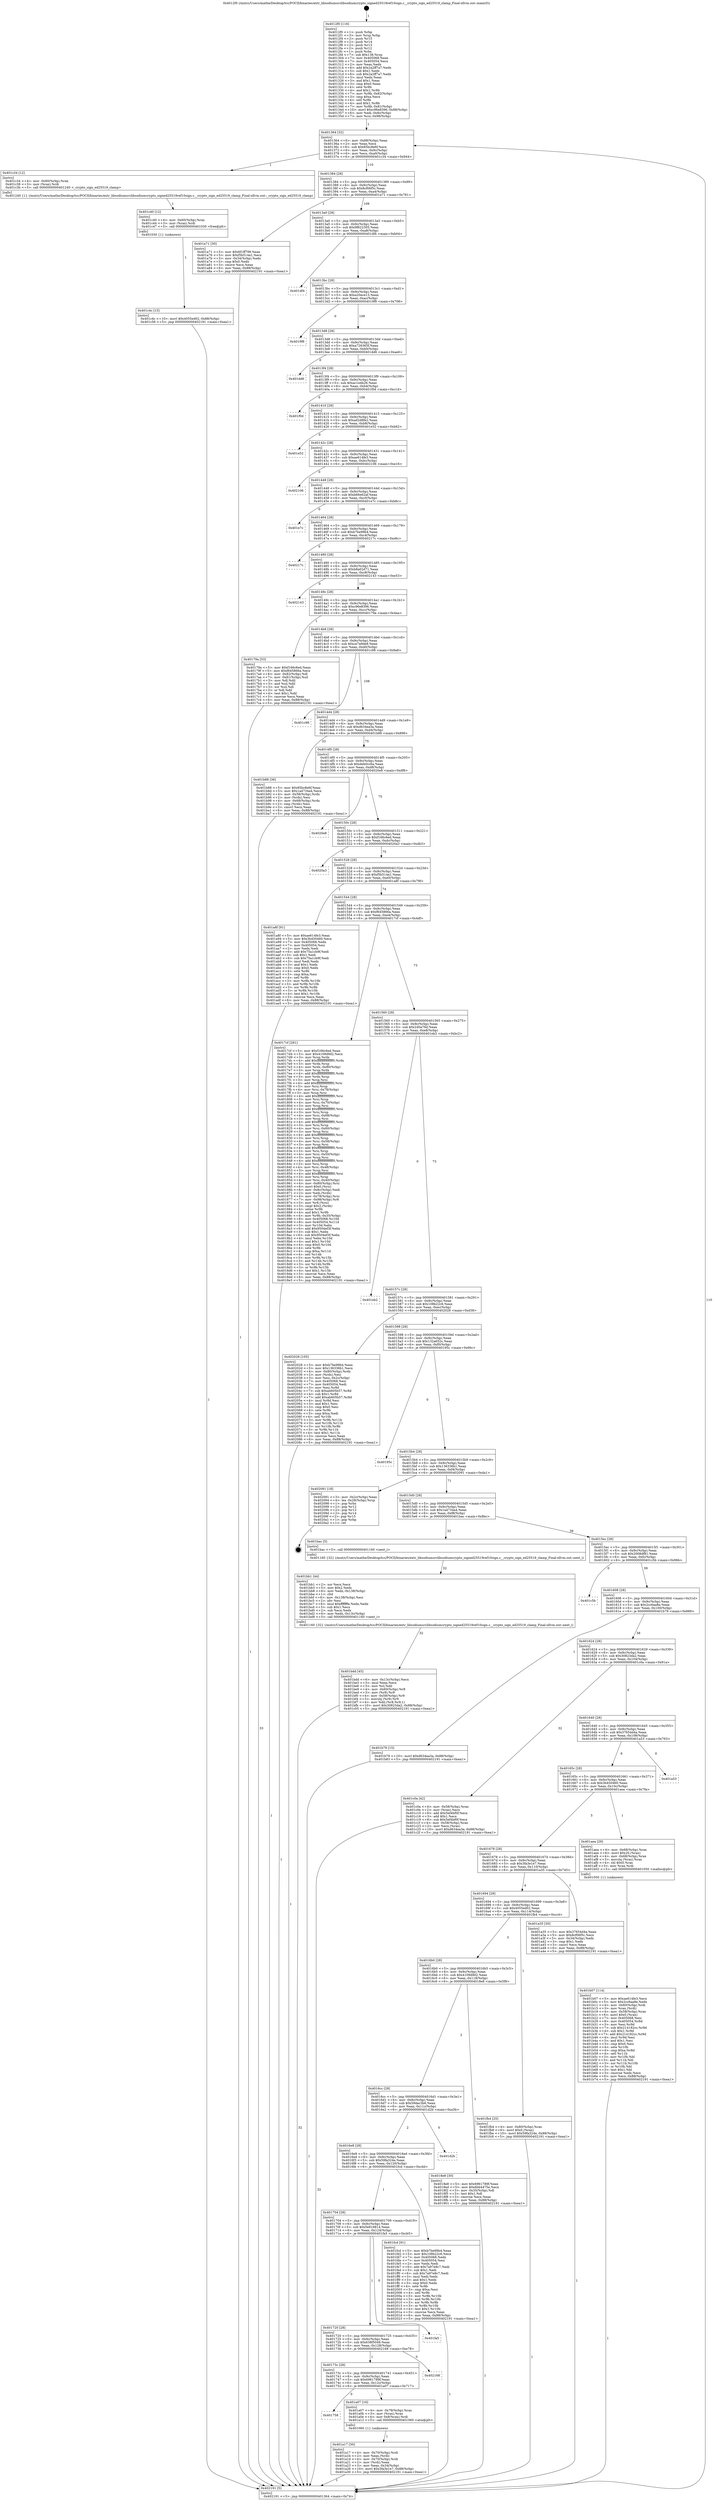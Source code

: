 digraph "0x4012f0" {
  label = "0x4012f0 (/mnt/c/Users/mathe/Desktop/tcc/POCII/binaries/extr_libsodiumsrclibsodiumcrypto_signed25519ref10sign.c__crypto_sign_ed25519_clamp_Final-ollvm.out::main(0))"
  labelloc = "t"
  node[shape=record]

  Entry [label="",width=0.3,height=0.3,shape=circle,fillcolor=black,style=filled]
  "0x401364" [label="{
     0x401364 [32]\l
     | [instrs]\l
     &nbsp;&nbsp;0x401364 \<+6\>: mov -0x88(%rbp),%eax\l
     &nbsp;&nbsp;0x40136a \<+2\>: mov %eax,%ecx\l
     &nbsp;&nbsp;0x40136c \<+6\>: sub $0x85bc8e6f,%ecx\l
     &nbsp;&nbsp;0x401372 \<+6\>: mov %eax,-0x9c(%rbp)\l
     &nbsp;&nbsp;0x401378 \<+6\>: mov %ecx,-0xa0(%rbp)\l
     &nbsp;&nbsp;0x40137e \<+6\>: je 0000000000401c34 \<main+0x944\>\l
  }"]
  "0x401c34" [label="{
     0x401c34 [12]\l
     | [instrs]\l
     &nbsp;&nbsp;0x401c34 \<+4\>: mov -0x60(%rbp),%rax\l
     &nbsp;&nbsp;0x401c38 \<+3\>: mov (%rax),%rdi\l
     &nbsp;&nbsp;0x401c3b \<+5\>: call 0000000000401240 \<_crypto_sign_ed25519_clamp\>\l
     | [calls]\l
     &nbsp;&nbsp;0x401240 \{1\} (/mnt/c/Users/mathe/Desktop/tcc/POCII/binaries/extr_libsodiumsrclibsodiumcrypto_signed25519ref10sign.c__crypto_sign_ed25519_clamp_Final-ollvm.out::_crypto_sign_ed25519_clamp)\l
  }"]
  "0x401384" [label="{
     0x401384 [28]\l
     | [instrs]\l
     &nbsp;&nbsp;0x401384 \<+5\>: jmp 0000000000401389 \<main+0x99\>\l
     &nbsp;&nbsp;0x401389 \<+6\>: mov -0x9c(%rbp),%eax\l
     &nbsp;&nbsp;0x40138f \<+5\>: sub $0x8cf06f5c,%eax\l
     &nbsp;&nbsp;0x401394 \<+6\>: mov %eax,-0xa4(%rbp)\l
     &nbsp;&nbsp;0x40139a \<+6\>: je 0000000000401a71 \<main+0x781\>\l
  }"]
  Exit [label="",width=0.3,height=0.3,shape=circle,fillcolor=black,style=filled,peripheries=2]
  "0x401a71" [label="{
     0x401a71 [30]\l
     | [instrs]\l
     &nbsp;&nbsp;0x401a71 \<+5\>: mov $0x6f1ff799,%eax\l
     &nbsp;&nbsp;0x401a76 \<+5\>: mov $0xf5b514a1,%ecx\l
     &nbsp;&nbsp;0x401a7b \<+3\>: mov -0x34(%rbp),%edx\l
     &nbsp;&nbsp;0x401a7e \<+3\>: cmp $0x0,%edx\l
     &nbsp;&nbsp;0x401a81 \<+3\>: cmove %ecx,%eax\l
     &nbsp;&nbsp;0x401a84 \<+6\>: mov %eax,-0x88(%rbp)\l
     &nbsp;&nbsp;0x401a8a \<+5\>: jmp 0000000000402191 \<main+0xea1\>\l
  }"]
  "0x4013a0" [label="{
     0x4013a0 [28]\l
     | [instrs]\l
     &nbsp;&nbsp;0x4013a0 \<+5\>: jmp 00000000004013a5 \<main+0xb5\>\l
     &nbsp;&nbsp;0x4013a5 \<+6\>: mov -0x9c(%rbp),%eax\l
     &nbsp;&nbsp;0x4013ab \<+5\>: sub $0x9f622305,%eax\l
     &nbsp;&nbsp;0x4013b0 \<+6\>: mov %eax,-0xa8(%rbp)\l
     &nbsp;&nbsp;0x4013b6 \<+6\>: je 0000000000401df4 \<main+0xb04\>\l
  }"]
  "0x401c4c" [label="{
     0x401c4c [15]\l
     | [instrs]\l
     &nbsp;&nbsp;0x401c4c \<+10\>: movl $0x4055ed02,-0x88(%rbp)\l
     &nbsp;&nbsp;0x401c56 \<+5\>: jmp 0000000000402191 \<main+0xea1\>\l
  }"]
  "0x401df4" [label="{
     0x401df4\l
  }", style=dashed]
  "0x4013bc" [label="{
     0x4013bc [28]\l
     | [instrs]\l
     &nbsp;&nbsp;0x4013bc \<+5\>: jmp 00000000004013c1 \<main+0xd1\>\l
     &nbsp;&nbsp;0x4013c1 \<+6\>: mov -0x9c(%rbp),%eax\l
     &nbsp;&nbsp;0x4013c7 \<+5\>: sub $0xa20ece13,%eax\l
     &nbsp;&nbsp;0x4013cc \<+6\>: mov %eax,-0xac(%rbp)\l
     &nbsp;&nbsp;0x4013d2 \<+6\>: je 00000000004019f8 \<main+0x708\>\l
  }"]
  "0x401c40" [label="{
     0x401c40 [12]\l
     | [instrs]\l
     &nbsp;&nbsp;0x401c40 \<+4\>: mov -0x60(%rbp),%rax\l
     &nbsp;&nbsp;0x401c44 \<+3\>: mov (%rax),%rdi\l
     &nbsp;&nbsp;0x401c47 \<+5\>: call 0000000000401030 \<free@plt\>\l
     | [calls]\l
     &nbsp;&nbsp;0x401030 \{1\} (unknown)\l
  }"]
  "0x4019f8" [label="{
     0x4019f8\l
  }", style=dashed]
  "0x4013d8" [label="{
     0x4013d8 [28]\l
     | [instrs]\l
     &nbsp;&nbsp;0x4013d8 \<+5\>: jmp 00000000004013dd \<main+0xed\>\l
     &nbsp;&nbsp;0x4013dd \<+6\>: mov -0x9c(%rbp),%eax\l
     &nbsp;&nbsp;0x4013e3 \<+5\>: sub $0xa726365f,%eax\l
     &nbsp;&nbsp;0x4013e8 \<+6\>: mov %eax,-0xb0(%rbp)\l
     &nbsp;&nbsp;0x4013ee \<+6\>: je 0000000000401dd6 \<main+0xae6\>\l
  }"]
  "0x401bdd" [label="{
     0x401bdd [45]\l
     | [instrs]\l
     &nbsp;&nbsp;0x401bdd \<+6\>: mov -0x13c(%rbp),%ecx\l
     &nbsp;&nbsp;0x401be3 \<+3\>: imul %eax,%ecx\l
     &nbsp;&nbsp;0x401be6 \<+3\>: mov %cl,%dil\l
     &nbsp;&nbsp;0x401be9 \<+4\>: mov -0x60(%rbp),%r8\l
     &nbsp;&nbsp;0x401bed \<+3\>: mov (%r8),%r8\l
     &nbsp;&nbsp;0x401bf0 \<+4\>: mov -0x58(%rbp),%r9\l
     &nbsp;&nbsp;0x401bf4 \<+3\>: movslq (%r9),%r9\l
     &nbsp;&nbsp;0x401bf7 \<+4\>: mov %dil,(%r8,%r9,1)\l
     &nbsp;&nbsp;0x401bfb \<+10\>: movl $0x30823da2,-0x88(%rbp)\l
     &nbsp;&nbsp;0x401c05 \<+5\>: jmp 0000000000402191 \<main+0xea1\>\l
  }"]
  "0x401dd6" [label="{
     0x401dd6\l
  }", style=dashed]
  "0x4013f4" [label="{
     0x4013f4 [28]\l
     | [instrs]\l
     &nbsp;&nbsp;0x4013f4 \<+5\>: jmp 00000000004013f9 \<main+0x109\>\l
     &nbsp;&nbsp;0x4013f9 \<+6\>: mov -0x9c(%rbp),%eax\l
     &nbsp;&nbsp;0x4013ff \<+5\>: sub $0xac1e4b26,%eax\l
     &nbsp;&nbsp;0x401404 \<+6\>: mov %eax,-0xb4(%rbp)\l
     &nbsp;&nbsp;0x40140a \<+6\>: je 0000000000401f0d \<main+0xc1d\>\l
  }"]
  "0x401bb1" [label="{
     0x401bb1 [44]\l
     | [instrs]\l
     &nbsp;&nbsp;0x401bb1 \<+2\>: xor %ecx,%ecx\l
     &nbsp;&nbsp;0x401bb3 \<+5\>: mov $0x2,%edx\l
     &nbsp;&nbsp;0x401bb8 \<+6\>: mov %edx,-0x138(%rbp)\l
     &nbsp;&nbsp;0x401bbe \<+1\>: cltd\l
     &nbsp;&nbsp;0x401bbf \<+6\>: mov -0x138(%rbp),%esi\l
     &nbsp;&nbsp;0x401bc5 \<+2\>: idiv %esi\l
     &nbsp;&nbsp;0x401bc7 \<+6\>: imul $0xfffffffe,%edx,%edx\l
     &nbsp;&nbsp;0x401bcd \<+3\>: sub $0x1,%ecx\l
     &nbsp;&nbsp;0x401bd0 \<+2\>: sub %ecx,%edx\l
     &nbsp;&nbsp;0x401bd2 \<+6\>: mov %edx,-0x13c(%rbp)\l
     &nbsp;&nbsp;0x401bd8 \<+5\>: call 0000000000401160 \<next_i\>\l
     | [calls]\l
     &nbsp;&nbsp;0x401160 \{32\} (/mnt/c/Users/mathe/Desktop/tcc/POCII/binaries/extr_libsodiumsrclibsodiumcrypto_signed25519ref10sign.c__crypto_sign_ed25519_clamp_Final-ollvm.out::next_i)\l
  }"]
  "0x401f0d" [label="{
     0x401f0d\l
  }", style=dashed]
  "0x401410" [label="{
     0x401410 [28]\l
     | [instrs]\l
     &nbsp;&nbsp;0x401410 \<+5\>: jmp 0000000000401415 \<main+0x125\>\l
     &nbsp;&nbsp;0x401415 \<+6\>: mov -0x9c(%rbp),%eax\l
     &nbsp;&nbsp;0x40141b \<+5\>: sub $0xad2d8fe2,%eax\l
     &nbsp;&nbsp;0x401420 \<+6\>: mov %eax,-0xb8(%rbp)\l
     &nbsp;&nbsp;0x401426 \<+6\>: je 0000000000401e52 \<main+0xb62\>\l
  }"]
  "0x401b07" [label="{
     0x401b07 [114]\l
     | [instrs]\l
     &nbsp;&nbsp;0x401b07 \<+5\>: mov $0xae614fe3,%ecx\l
     &nbsp;&nbsp;0x401b0c \<+5\>: mov $0x2cc6aa8e,%edx\l
     &nbsp;&nbsp;0x401b11 \<+4\>: mov -0x60(%rbp),%rdi\l
     &nbsp;&nbsp;0x401b15 \<+3\>: mov %rax,(%rdi)\l
     &nbsp;&nbsp;0x401b18 \<+4\>: mov -0x58(%rbp),%rax\l
     &nbsp;&nbsp;0x401b1c \<+6\>: movl $0x0,(%rax)\l
     &nbsp;&nbsp;0x401b22 \<+7\>: mov 0x405068,%esi\l
     &nbsp;&nbsp;0x401b29 \<+8\>: mov 0x405054,%r8d\l
     &nbsp;&nbsp;0x401b31 \<+3\>: mov %esi,%r9d\l
     &nbsp;&nbsp;0x401b34 \<+7\>: sub $0x214182cc,%r9d\l
     &nbsp;&nbsp;0x401b3b \<+4\>: sub $0x1,%r9d\l
     &nbsp;&nbsp;0x401b3f \<+7\>: add $0x214182cc,%r9d\l
     &nbsp;&nbsp;0x401b46 \<+4\>: imul %r9d,%esi\l
     &nbsp;&nbsp;0x401b4a \<+3\>: and $0x1,%esi\l
     &nbsp;&nbsp;0x401b4d \<+3\>: cmp $0x0,%esi\l
     &nbsp;&nbsp;0x401b50 \<+4\>: sete %r10b\l
     &nbsp;&nbsp;0x401b54 \<+4\>: cmp $0xa,%r8d\l
     &nbsp;&nbsp;0x401b58 \<+4\>: setl %r11b\l
     &nbsp;&nbsp;0x401b5c \<+3\>: mov %r10b,%bl\l
     &nbsp;&nbsp;0x401b5f \<+3\>: and %r11b,%bl\l
     &nbsp;&nbsp;0x401b62 \<+3\>: xor %r11b,%r10b\l
     &nbsp;&nbsp;0x401b65 \<+3\>: or %r10b,%bl\l
     &nbsp;&nbsp;0x401b68 \<+3\>: test $0x1,%bl\l
     &nbsp;&nbsp;0x401b6b \<+3\>: cmovne %edx,%ecx\l
     &nbsp;&nbsp;0x401b6e \<+6\>: mov %ecx,-0x88(%rbp)\l
     &nbsp;&nbsp;0x401b74 \<+5\>: jmp 0000000000402191 \<main+0xea1\>\l
  }"]
  "0x401e52" [label="{
     0x401e52\l
  }", style=dashed]
  "0x40142c" [label="{
     0x40142c [28]\l
     | [instrs]\l
     &nbsp;&nbsp;0x40142c \<+5\>: jmp 0000000000401431 \<main+0x141\>\l
     &nbsp;&nbsp;0x401431 \<+6\>: mov -0x9c(%rbp),%eax\l
     &nbsp;&nbsp;0x401437 \<+5\>: sub $0xae614fe3,%eax\l
     &nbsp;&nbsp;0x40143c \<+6\>: mov %eax,-0xbc(%rbp)\l
     &nbsp;&nbsp;0x401442 \<+6\>: je 0000000000402106 \<main+0xe16\>\l
  }"]
  "0x401a17" [label="{
     0x401a17 [30]\l
     | [instrs]\l
     &nbsp;&nbsp;0x401a17 \<+4\>: mov -0x70(%rbp),%rdi\l
     &nbsp;&nbsp;0x401a1b \<+2\>: mov %eax,(%rdi)\l
     &nbsp;&nbsp;0x401a1d \<+4\>: mov -0x70(%rbp),%rdi\l
     &nbsp;&nbsp;0x401a21 \<+2\>: mov (%rdi),%eax\l
     &nbsp;&nbsp;0x401a23 \<+3\>: mov %eax,-0x34(%rbp)\l
     &nbsp;&nbsp;0x401a26 \<+10\>: movl $0x3fa3e1e7,-0x88(%rbp)\l
     &nbsp;&nbsp;0x401a30 \<+5\>: jmp 0000000000402191 \<main+0xea1\>\l
  }"]
  "0x402106" [label="{
     0x402106\l
  }", style=dashed]
  "0x401448" [label="{
     0x401448 [28]\l
     | [instrs]\l
     &nbsp;&nbsp;0x401448 \<+5\>: jmp 000000000040144d \<main+0x15d\>\l
     &nbsp;&nbsp;0x40144d \<+6\>: mov -0x9c(%rbp),%eax\l
     &nbsp;&nbsp;0x401453 \<+5\>: sub $0xb66e62af,%eax\l
     &nbsp;&nbsp;0x401458 \<+6\>: mov %eax,-0xc0(%rbp)\l
     &nbsp;&nbsp;0x40145e \<+6\>: je 0000000000401e7c \<main+0xb8c\>\l
  }"]
  "0x401758" [label="{
     0x401758\l
  }", style=dashed]
  "0x401e7c" [label="{
     0x401e7c\l
  }", style=dashed]
  "0x401464" [label="{
     0x401464 [28]\l
     | [instrs]\l
     &nbsp;&nbsp;0x401464 \<+5\>: jmp 0000000000401469 \<main+0x179\>\l
     &nbsp;&nbsp;0x401469 \<+6\>: mov -0x9c(%rbp),%eax\l
     &nbsp;&nbsp;0x40146f \<+5\>: sub $0xb7be99b4,%eax\l
     &nbsp;&nbsp;0x401474 \<+6\>: mov %eax,-0xc4(%rbp)\l
     &nbsp;&nbsp;0x40147a \<+6\>: je 000000000040217c \<main+0xe8c\>\l
  }"]
  "0x401a07" [label="{
     0x401a07 [16]\l
     | [instrs]\l
     &nbsp;&nbsp;0x401a07 \<+4\>: mov -0x78(%rbp),%rax\l
     &nbsp;&nbsp;0x401a0b \<+3\>: mov (%rax),%rax\l
     &nbsp;&nbsp;0x401a0e \<+4\>: mov 0x8(%rax),%rdi\l
     &nbsp;&nbsp;0x401a12 \<+5\>: call 0000000000401060 \<atoi@plt\>\l
     | [calls]\l
     &nbsp;&nbsp;0x401060 \{1\} (unknown)\l
  }"]
  "0x40217c" [label="{
     0x40217c\l
  }", style=dashed]
  "0x401480" [label="{
     0x401480 [28]\l
     | [instrs]\l
     &nbsp;&nbsp;0x401480 \<+5\>: jmp 0000000000401485 \<main+0x195\>\l
     &nbsp;&nbsp;0x401485 \<+6\>: mov -0x9c(%rbp),%eax\l
     &nbsp;&nbsp;0x40148b \<+5\>: sub $0xb8a02d71,%eax\l
     &nbsp;&nbsp;0x401490 \<+6\>: mov %eax,-0xc8(%rbp)\l
     &nbsp;&nbsp;0x401496 \<+6\>: je 0000000000402143 \<main+0xe53\>\l
  }"]
  "0x40173c" [label="{
     0x40173c [28]\l
     | [instrs]\l
     &nbsp;&nbsp;0x40173c \<+5\>: jmp 0000000000401741 \<main+0x451\>\l
     &nbsp;&nbsp;0x401741 \<+6\>: mov -0x9c(%rbp),%eax\l
     &nbsp;&nbsp;0x401747 \<+5\>: sub $0x6961789f,%eax\l
     &nbsp;&nbsp;0x40174c \<+6\>: mov %eax,-0x12c(%rbp)\l
     &nbsp;&nbsp;0x401752 \<+6\>: je 0000000000401a07 \<main+0x717\>\l
  }"]
  "0x402143" [label="{
     0x402143\l
  }", style=dashed]
  "0x40149c" [label="{
     0x40149c [28]\l
     | [instrs]\l
     &nbsp;&nbsp;0x40149c \<+5\>: jmp 00000000004014a1 \<main+0x1b1\>\l
     &nbsp;&nbsp;0x4014a1 \<+6\>: mov -0x9c(%rbp),%eax\l
     &nbsp;&nbsp;0x4014a7 \<+5\>: sub $0xc96e8396,%eax\l
     &nbsp;&nbsp;0x4014ac \<+6\>: mov %eax,-0xcc(%rbp)\l
     &nbsp;&nbsp;0x4014b2 \<+6\>: je 000000000040179a \<main+0x4aa\>\l
  }"]
  "0x402168" [label="{
     0x402168\l
  }", style=dashed]
  "0x40179a" [label="{
     0x40179a [53]\l
     | [instrs]\l
     &nbsp;&nbsp;0x40179a \<+5\>: mov $0xf166c6ed,%eax\l
     &nbsp;&nbsp;0x40179f \<+5\>: mov $0xf645866a,%ecx\l
     &nbsp;&nbsp;0x4017a4 \<+6\>: mov -0x82(%rbp),%dl\l
     &nbsp;&nbsp;0x4017aa \<+7\>: mov -0x81(%rbp),%sil\l
     &nbsp;&nbsp;0x4017b1 \<+3\>: mov %dl,%dil\l
     &nbsp;&nbsp;0x4017b4 \<+3\>: and %sil,%dil\l
     &nbsp;&nbsp;0x4017b7 \<+3\>: xor %sil,%dl\l
     &nbsp;&nbsp;0x4017ba \<+3\>: or %dl,%dil\l
     &nbsp;&nbsp;0x4017bd \<+4\>: test $0x1,%dil\l
     &nbsp;&nbsp;0x4017c1 \<+3\>: cmovne %ecx,%eax\l
     &nbsp;&nbsp;0x4017c4 \<+6\>: mov %eax,-0x88(%rbp)\l
     &nbsp;&nbsp;0x4017ca \<+5\>: jmp 0000000000402191 \<main+0xea1\>\l
  }"]
  "0x4014b8" [label="{
     0x4014b8 [28]\l
     | [instrs]\l
     &nbsp;&nbsp;0x4014b8 \<+5\>: jmp 00000000004014bd \<main+0x1cd\>\l
     &nbsp;&nbsp;0x4014bd \<+6\>: mov -0x9c(%rbp),%eax\l
     &nbsp;&nbsp;0x4014c3 \<+5\>: sub $0xce7a9de8,%eax\l
     &nbsp;&nbsp;0x4014c8 \<+6\>: mov %eax,-0xd0(%rbp)\l
     &nbsp;&nbsp;0x4014ce \<+6\>: je 0000000000401c98 \<main+0x9a8\>\l
  }"]
  "0x402191" [label="{
     0x402191 [5]\l
     | [instrs]\l
     &nbsp;&nbsp;0x402191 \<+5\>: jmp 0000000000401364 \<main+0x74\>\l
  }"]
  "0x4012f0" [label="{
     0x4012f0 [116]\l
     | [instrs]\l
     &nbsp;&nbsp;0x4012f0 \<+1\>: push %rbp\l
     &nbsp;&nbsp;0x4012f1 \<+3\>: mov %rsp,%rbp\l
     &nbsp;&nbsp;0x4012f4 \<+2\>: push %r15\l
     &nbsp;&nbsp;0x4012f6 \<+2\>: push %r14\l
     &nbsp;&nbsp;0x4012f8 \<+2\>: push %r13\l
     &nbsp;&nbsp;0x4012fa \<+2\>: push %r12\l
     &nbsp;&nbsp;0x4012fc \<+1\>: push %rbx\l
     &nbsp;&nbsp;0x4012fd \<+7\>: sub $0x138,%rsp\l
     &nbsp;&nbsp;0x401304 \<+7\>: mov 0x405068,%eax\l
     &nbsp;&nbsp;0x40130b \<+7\>: mov 0x405054,%ecx\l
     &nbsp;&nbsp;0x401312 \<+2\>: mov %eax,%edx\l
     &nbsp;&nbsp;0x401314 \<+6\>: add $0x2a2ff7a7,%edx\l
     &nbsp;&nbsp;0x40131a \<+3\>: sub $0x1,%edx\l
     &nbsp;&nbsp;0x40131d \<+6\>: sub $0x2a2ff7a7,%edx\l
     &nbsp;&nbsp;0x401323 \<+3\>: imul %edx,%eax\l
     &nbsp;&nbsp;0x401326 \<+3\>: and $0x1,%eax\l
     &nbsp;&nbsp;0x401329 \<+3\>: cmp $0x0,%eax\l
     &nbsp;&nbsp;0x40132c \<+4\>: sete %r8b\l
     &nbsp;&nbsp;0x401330 \<+4\>: and $0x1,%r8b\l
     &nbsp;&nbsp;0x401334 \<+7\>: mov %r8b,-0x82(%rbp)\l
     &nbsp;&nbsp;0x40133b \<+3\>: cmp $0xa,%ecx\l
     &nbsp;&nbsp;0x40133e \<+4\>: setl %r8b\l
     &nbsp;&nbsp;0x401342 \<+4\>: and $0x1,%r8b\l
     &nbsp;&nbsp;0x401346 \<+7\>: mov %r8b,-0x81(%rbp)\l
     &nbsp;&nbsp;0x40134d \<+10\>: movl $0xc96e8396,-0x88(%rbp)\l
     &nbsp;&nbsp;0x401357 \<+6\>: mov %edi,-0x8c(%rbp)\l
     &nbsp;&nbsp;0x40135d \<+7\>: mov %rsi,-0x98(%rbp)\l
  }"]
  "0x401720" [label="{
     0x401720 [28]\l
     | [instrs]\l
     &nbsp;&nbsp;0x401720 \<+5\>: jmp 0000000000401725 \<main+0x435\>\l
     &nbsp;&nbsp;0x401725 \<+6\>: mov -0x9c(%rbp),%eax\l
     &nbsp;&nbsp;0x40172b \<+5\>: sub $0x638f5049,%eax\l
     &nbsp;&nbsp;0x401730 \<+6\>: mov %eax,-0x128(%rbp)\l
     &nbsp;&nbsp;0x401736 \<+6\>: je 0000000000402168 \<main+0xe78\>\l
  }"]
  "0x401c98" [label="{
     0x401c98\l
  }", style=dashed]
  "0x4014d4" [label="{
     0x4014d4 [28]\l
     | [instrs]\l
     &nbsp;&nbsp;0x4014d4 \<+5\>: jmp 00000000004014d9 \<main+0x1e9\>\l
     &nbsp;&nbsp;0x4014d9 \<+6\>: mov -0x9c(%rbp),%eax\l
     &nbsp;&nbsp;0x4014df \<+5\>: sub $0xd634ea3a,%eax\l
     &nbsp;&nbsp;0x4014e4 \<+6\>: mov %eax,-0xd4(%rbp)\l
     &nbsp;&nbsp;0x4014ea \<+6\>: je 0000000000401b88 \<main+0x898\>\l
  }"]
  "0x401fa5" [label="{
     0x401fa5\l
  }", style=dashed]
  "0x401b88" [label="{
     0x401b88 [36]\l
     | [instrs]\l
     &nbsp;&nbsp;0x401b88 \<+5\>: mov $0x85bc8e6f,%eax\l
     &nbsp;&nbsp;0x401b8d \<+5\>: mov $0x1a4734a4,%ecx\l
     &nbsp;&nbsp;0x401b92 \<+4\>: mov -0x58(%rbp),%rdx\l
     &nbsp;&nbsp;0x401b96 \<+2\>: mov (%rdx),%esi\l
     &nbsp;&nbsp;0x401b98 \<+4\>: mov -0x68(%rbp),%rdx\l
     &nbsp;&nbsp;0x401b9c \<+2\>: cmp (%rdx),%esi\l
     &nbsp;&nbsp;0x401b9e \<+3\>: cmovl %ecx,%eax\l
     &nbsp;&nbsp;0x401ba1 \<+6\>: mov %eax,-0x88(%rbp)\l
     &nbsp;&nbsp;0x401ba7 \<+5\>: jmp 0000000000402191 \<main+0xea1\>\l
  }"]
  "0x4014f0" [label="{
     0x4014f0 [28]\l
     | [instrs]\l
     &nbsp;&nbsp;0x4014f0 \<+5\>: jmp 00000000004014f5 \<main+0x205\>\l
     &nbsp;&nbsp;0x4014f5 \<+6\>: mov -0x9c(%rbp),%eax\l
     &nbsp;&nbsp;0x4014fb \<+5\>: sub $0xdeb0cc6a,%eax\l
     &nbsp;&nbsp;0x401500 \<+6\>: mov %eax,-0xd8(%rbp)\l
     &nbsp;&nbsp;0x401506 \<+6\>: je 00000000004020e8 \<main+0xdf8\>\l
  }"]
  "0x401704" [label="{
     0x401704 [28]\l
     | [instrs]\l
     &nbsp;&nbsp;0x401704 \<+5\>: jmp 0000000000401709 \<main+0x419\>\l
     &nbsp;&nbsp;0x401709 \<+6\>: mov -0x9c(%rbp),%eax\l
     &nbsp;&nbsp;0x40170f \<+5\>: sub $0x5e816814,%eax\l
     &nbsp;&nbsp;0x401714 \<+6\>: mov %eax,-0x124(%rbp)\l
     &nbsp;&nbsp;0x40171a \<+6\>: je 0000000000401fa5 \<main+0xcb5\>\l
  }"]
  "0x4020e8" [label="{
     0x4020e8\l
  }", style=dashed]
  "0x40150c" [label="{
     0x40150c [28]\l
     | [instrs]\l
     &nbsp;&nbsp;0x40150c \<+5\>: jmp 0000000000401511 \<main+0x221\>\l
     &nbsp;&nbsp;0x401511 \<+6\>: mov -0x9c(%rbp),%eax\l
     &nbsp;&nbsp;0x401517 \<+5\>: sub $0xf166c6ed,%eax\l
     &nbsp;&nbsp;0x40151c \<+6\>: mov %eax,-0xdc(%rbp)\l
     &nbsp;&nbsp;0x401522 \<+6\>: je 00000000004020a3 \<main+0xdb3\>\l
  }"]
  "0x401fcd" [label="{
     0x401fcd [91]\l
     | [instrs]\l
     &nbsp;&nbsp;0x401fcd \<+5\>: mov $0xb7be99b4,%eax\l
     &nbsp;&nbsp;0x401fd2 \<+5\>: mov $0x108b22c6,%ecx\l
     &nbsp;&nbsp;0x401fd7 \<+7\>: mov 0x405068,%edx\l
     &nbsp;&nbsp;0x401fde \<+7\>: mov 0x405054,%esi\l
     &nbsp;&nbsp;0x401fe5 \<+2\>: mov %edx,%edi\l
     &nbsp;&nbsp;0x401fe7 \<+6\>: add $0x7a97e8c7,%edi\l
     &nbsp;&nbsp;0x401fed \<+3\>: sub $0x1,%edi\l
     &nbsp;&nbsp;0x401ff0 \<+6\>: sub $0x7a97e8c7,%edi\l
     &nbsp;&nbsp;0x401ff6 \<+3\>: imul %edi,%edx\l
     &nbsp;&nbsp;0x401ff9 \<+3\>: and $0x1,%edx\l
     &nbsp;&nbsp;0x401ffc \<+3\>: cmp $0x0,%edx\l
     &nbsp;&nbsp;0x401fff \<+4\>: sete %r8b\l
     &nbsp;&nbsp;0x402003 \<+3\>: cmp $0xa,%esi\l
     &nbsp;&nbsp;0x402006 \<+4\>: setl %r9b\l
     &nbsp;&nbsp;0x40200a \<+3\>: mov %r8b,%r10b\l
     &nbsp;&nbsp;0x40200d \<+3\>: and %r9b,%r10b\l
     &nbsp;&nbsp;0x402010 \<+3\>: xor %r9b,%r8b\l
     &nbsp;&nbsp;0x402013 \<+3\>: or %r8b,%r10b\l
     &nbsp;&nbsp;0x402016 \<+4\>: test $0x1,%r10b\l
     &nbsp;&nbsp;0x40201a \<+3\>: cmovne %ecx,%eax\l
     &nbsp;&nbsp;0x40201d \<+6\>: mov %eax,-0x88(%rbp)\l
     &nbsp;&nbsp;0x402023 \<+5\>: jmp 0000000000402191 \<main+0xea1\>\l
  }"]
  "0x4020a3" [label="{
     0x4020a3\l
  }", style=dashed]
  "0x401528" [label="{
     0x401528 [28]\l
     | [instrs]\l
     &nbsp;&nbsp;0x401528 \<+5\>: jmp 000000000040152d \<main+0x23d\>\l
     &nbsp;&nbsp;0x40152d \<+6\>: mov -0x9c(%rbp),%eax\l
     &nbsp;&nbsp;0x401533 \<+5\>: sub $0xf5b514a1,%eax\l
     &nbsp;&nbsp;0x401538 \<+6\>: mov %eax,-0xe0(%rbp)\l
     &nbsp;&nbsp;0x40153e \<+6\>: je 0000000000401a8f \<main+0x79f\>\l
  }"]
  "0x4016e8" [label="{
     0x4016e8 [28]\l
     | [instrs]\l
     &nbsp;&nbsp;0x4016e8 \<+5\>: jmp 00000000004016ed \<main+0x3fd\>\l
     &nbsp;&nbsp;0x4016ed \<+6\>: mov -0x9c(%rbp),%eax\l
     &nbsp;&nbsp;0x4016f3 \<+5\>: sub $0x59fa324e,%eax\l
     &nbsp;&nbsp;0x4016f8 \<+6\>: mov %eax,-0x120(%rbp)\l
     &nbsp;&nbsp;0x4016fe \<+6\>: je 0000000000401fcd \<main+0xcdd\>\l
  }"]
  "0x401a8f" [label="{
     0x401a8f [91]\l
     | [instrs]\l
     &nbsp;&nbsp;0x401a8f \<+5\>: mov $0xae614fe3,%eax\l
     &nbsp;&nbsp;0x401a94 \<+5\>: mov $0x3b450460,%ecx\l
     &nbsp;&nbsp;0x401a99 \<+7\>: mov 0x405068,%edx\l
     &nbsp;&nbsp;0x401aa0 \<+7\>: mov 0x405054,%esi\l
     &nbsp;&nbsp;0x401aa7 \<+2\>: mov %edx,%edi\l
     &nbsp;&nbsp;0x401aa9 \<+6\>: add $0x75a1cb9f,%edi\l
     &nbsp;&nbsp;0x401aaf \<+3\>: sub $0x1,%edi\l
     &nbsp;&nbsp;0x401ab2 \<+6\>: sub $0x75a1cb9f,%edi\l
     &nbsp;&nbsp;0x401ab8 \<+3\>: imul %edi,%edx\l
     &nbsp;&nbsp;0x401abb \<+3\>: and $0x1,%edx\l
     &nbsp;&nbsp;0x401abe \<+3\>: cmp $0x0,%edx\l
     &nbsp;&nbsp;0x401ac1 \<+4\>: sete %r8b\l
     &nbsp;&nbsp;0x401ac5 \<+3\>: cmp $0xa,%esi\l
     &nbsp;&nbsp;0x401ac8 \<+4\>: setl %r9b\l
     &nbsp;&nbsp;0x401acc \<+3\>: mov %r8b,%r10b\l
     &nbsp;&nbsp;0x401acf \<+3\>: and %r9b,%r10b\l
     &nbsp;&nbsp;0x401ad2 \<+3\>: xor %r9b,%r8b\l
     &nbsp;&nbsp;0x401ad5 \<+3\>: or %r8b,%r10b\l
     &nbsp;&nbsp;0x401ad8 \<+4\>: test $0x1,%r10b\l
     &nbsp;&nbsp;0x401adc \<+3\>: cmovne %ecx,%eax\l
     &nbsp;&nbsp;0x401adf \<+6\>: mov %eax,-0x88(%rbp)\l
     &nbsp;&nbsp;0x401ae5 \<+5\>: jmp 0000000000402191 \<main+0xea1\>\l
  }"]
  "0x401544" [label="{
     0x401544 [28]\l
     | [instrs]\l
     &nbsp;&nbsp;0x401544 \<+5\>: jmp 0000000000401549 \<main+0x259\>\l
     &nbsp;&nbsp;0x401549 \<+6\>: mov -0x9c(%rbp),%eax\l
     &nbsp;&nbsp;0x40154f \<+5\>: sub $0xf645866a,%eax\l
     &nbsp;&nbsp;0x401554 \<+6\>: mov %eax,-0xe4(%rbp)\l
     &nbsp;&nbsp;0x40155a \<+6\>: je 00000000004017cf \<main+0x4df\>\l
  }"]
  "0x401d2b" [label="{
     0x401d2b\l
  }", style=dashed]
  "0x4017cf" [label="{
     0x4017cf [281]\l
     | [instrs]\l
     &nbsp;&nbsp;0x4017cf \<+5\>: mov $0xf166c6ed,%eax\l
     &nbsp;&nbsp;0x4017d4 \<+5\>: mov $0x4109d9d2,%ecx\l
     &nbsp;&nbsp;0x4017d9 \<+3\>: mov %rsp,%rdx\l
     &nbsp;&nbsp;0x4017dc \<+4\>: add $0xfffffffffffffff0,%rdx\l
     &nbsp;&nbsp;0x4017e0 \<+3\>: mov %rdx,%rsp\l
     &nbsp;&nbsp;0x4017e3 \<+4\>: mov %rdx,-0x80(%rbp)\l
     &nbsp;&nbsp;0x4017e7 \<+3\>: mov %rsp,%rdx\l
     &nbsp;&nbsp;0x4017ea \<+4\>: add $0xfffffffffffffff0,%rdx\l
     &nbsp;&nbsp;0x4017ee \<+3\>: mov %rdx,%rsp\l
     &nbsp;&nbsp;0x4017f1 \<+3\>: mov %rsp,%rsi\l
     &nbsp;&nbsp;0x4017f4 \<+4\>: add $0xfffffffffffffff0,%rsi\l
     &nbsp;&nbsp;0x4017f8 \<+3\>: mov %rsi,%rsp\l
     &nbsp;&nbsp;0x4017fb \<+4\>: mov %rsi,-0x78(%rbp)\l
     &nbsp;&nbsp;0x4017ff \<+3\>: mov %rsp,%rsi\l
     &nbsp;&nbsp;0x401802 \<+4\>: add $0xfffffffffffffff0,%rsi\l
     &nbsp;&nbsp;0x401806 \<+3\>: mov %rsi,%rsp\l
     &nbsp;&nbsp;0x401809 \<+4\>: mov %rsi,-0x70(%rbp)\l
     &nbsp;&nbsp;0x40180d \<+3\>: mov %rsp,%rsi\l
     &nbsp;&nbsp;0x401810 \<+4\>: add $0xfffffffffffffff0,%rsi\l
     &nbsp;&nbsp;0x401814 \<+3\>: mov %rsi,%rsp\l
     &nbsp;&nbsp;0x401817 \<+4\>: mov %rsi,-0x68(%rbp)\l
     &nbsp;&nbsp;0x40181b \<+3\>: mov %rsp,%rsi\l
     &nbsp;&nbsp;0x40181e \<+4\>: add $0xfffffffffffffff0,%rsi\l
     &nbsp;&nbsp;0x401822 \<+3\>: mov %rsi,%rsp\l
     &nbsp;&nbsp;0x401825 \<+4\>: mov %rsi,-0x60(%rbp)\l
     &nbsp;&nbsp;0x401829 \<+3\>: mov %rsp,%rsi\l
     &nbsp;&nbsp;0x40182c \<+4\>: add $0xfffffffffffffff0,%rsi\l
     &nbsp;&nbsp;0x401830 \<+3\>: mov %rsi,%rsp\l
     &nbsp;&nbsp;0x401833 \<+4\>: mov %rsi,-0x58(%rbp)\l
     &nbsp;&nbsp;0x401837 \<+3\>: mov %rsp,%rsi\l
     &nbsp;&nbsp;0x40183a \<+4\>: add $0xfffffffffffffff0,%rsi\l
     &nbsp;&nbsp;0x40183e \<+3\>: mov %rsi,%rsp\l
     &nbsp;&nbsp;0x401841 \<+4\>: mov %rsi,-0x50(%rbp)\l
     &nbsp;&nbsp;0x401845 \<+3\>: mov %rsp,%rsi\l
     &nbsp;&nbsp;0x401848 \<+4\>: add $0xfffffffffffffff0,%rsi\l
     &nbsp;&nbsp;0x40184c \<+3\>: mov %rsi,%rsp\l
     &nbsp;&nbsp;0x40184f \<+4\>: mov %rsi,-0x48(%rbp)\l
     &nbsp;&nbsp;0x401853 \<+3\>: mov %rsp,%rsi\l
     &nbsp;&nbsp;0x401856 \<+4\>: add $0xfffffffffffffff0,%rsi\l
     &nbsp;&nbsp;0x40185a \<+3\>: mov %rsi,%rsp\l
     &nbsp;&nbsp;0x40185d \<+4\>: mov %rsi,-0x40(%rbp)\l
     &nbsp;&nbsp;0x401861 \<+4\>: mov -0x80(%rbp),%rsi\l
     &nbsp;&nbsp;0x401865 \<+6\>: movl $0x0,(%rsi)\l
     &nbsp;&nbsp;0x40186b \<+6\>: mov -0x8c(%rbp),%edi\l
     &nbsp;&nbsp;0x401871 \<+2\>: mov %edi,(%rdx)\l
     &nbsp;&nbsp;0x401873 \<+4\>: mov -0x78(%rbp),%rsi\l
     &nbsp;&nbsp;0x401877 \<+7\>: mov -0x98(%rbp),%r8\l
     &nbsp;&nbsp;0x40187e \<+3\>: mov %r8,(%rsi)\l
     &nbsp;&nbsp;0x401881 \<+3\>: cmpl $0x2,(%rdx)\l
     &nbsp;&nbsp;0x401884 \<+4\>: setne %r9b\l
     &nbsp;&nbsp;0x401888 \<+4\>: and $0x1,%r9b\l
     &nbsp;&nbsp;0x40188c \<+4\>: mov %r9b,-0x35(%rbp)\l
     &nbsp;&nbsp;0x401890 \<+8\>: mov 0x405068,%r10d\l
     &nbsp;&nbsp;0x401898 \<+8\>: mov 0x405054,%r11d\l
     &nbsp;&nbsp;0x4018a0 \<+3\>: mov %r10d,%ebx\l
     &nbsp;&nbsp;0x4018a3 \<+6\>: add $0x9504ef3f,%ebx\l
     &nbsp;&nbsp;0x4018a9 \<+3\>: sub $0x1,%ebx\l
     &nbsp;&nbsp;0x4018ac \<+6\>: sub $0x9504ef3f,%ebx\l
     &nbsp;&nbsp;0x4018b2 \<+4\>: imul %ebx,%r10d\l
     &nbsp;&nbsp;0x4018b6 \<+4\>: and $0x1,%r10d\l
     &nbsp;&nbsp;0x4018ba \<+4\>: cmp $0x0,%r10d\l
     &nbsp;&nbsp;0x4018be \<+4\>: sete %r9b\l
     &nbsp;&nbsp;0x4018c2 \<+4\>: cmp $0xa,%r11d\l
     &nbsp;&nbsp;0x4018c6 \<+4\>: setl %r14b\l
     &nbsp;&nbsp;0x4018ca \<+3\>: mov %r9b,%r15b\l
     &nbsp;&nbsp;0x4018cd \<+3\>: and %r14b,%r15b\l
     &nbsp;&nbsp;0x4018d0 \<+3\>: xor %r14b,%r9b\l
     &nbsp;&nbsp;0x4018d3 \<+3\>: or %r9b,%r15b\l
     &nbsp;&nbsp;0x4018d6 \<+4\>: test $0x1,%r15b\l
     &nbsp;&nbsp;0x4018da \<+3\>: cmovne %ecx,%eax\l
     &nbsp;&nbsp;0x4018dd \<+6\>: mov %eax,-0x88(%rbp)\l
     &nbsp;&nbsp;0x4018e3 \<+5\>: jmp 0000000000402191 \<main+0xea1\>\l
  }"]
  "0x401560" [label="{
     0x401560 [28]\l
     | [instrs]\l
     &nbsp;&nbsp;0x401560 \<+5\>: jmp 0000000000401565 \<main+0x275\>\l
     &nbsp;&nbsp;0x401565 \<+6\>: mov -0x9c(%rbp),%eax\l
     &nbsp;&nbsp;0x40156b \<+5\>: sub $0x240a76d,%eax\l
     &nbsp;&nbsp;0x401570 \<+6\>: mov %eax,-0xe8(%rbp)\l
     &nbsp;&nbsp;0x401576 \<+6\>: je 0000000000401eb2 \<main+0xbc2\>\l
  }"]
  "0x4016cc" [label="{
     0x4016cc [28]\l
     | [instrs]\l
     &nbsp;&nbsp;0x4016cc \<+5\>: jmp 00000000004016d1 \<main+0x3e1\>\l
     &nbsp;&nbsp;0x4016d1 \<+6\>: mov -0x9c(%rbp),%eax\l
     &nbsp;&nbsp;0x4016d7 \<+5\>: sub $0x59dac3b6,%eax\l
     &nbsp;&nbsp;0x4016dc \<+6\>: mov %eax,-0x11c(%rbp)\l
     &nbsp;&nbsp;0x4016e2 \<+6\>: je 0000000000401d2b \<main+0xa3b\>\l
  }"]
  "0x4018e8" [label="{
     0x4018e8 [30]\l
     | [instrs]\l
     &nbsp;&nbsp;0x4018e8 \<+5\>: mov $0x6961789f,%eax\l
     &nbsp;&nbsp;0x4018ed \<+5\>: mov $0x6bb4475e,%ecx\l
     &nbsp;&nbsp;0x4018f2 \<+3\>: mov -0x35(%rbp),%dl\l
     &nbsp;&nbsp;0x4018f5 \<+3\>: test $0x1,%dl\l
     &nbsp;&nbsp;0x4018f8 \<+3\>: cmovne %ecx,%eax\l
     &nbsp;&nbsp;0x4018fb \<+6\>: mov %eax,-0x88(%rbp)\l
     &nbsp;&nbsp;0x401901 \<+5\>: jmp 0000000000402191 \<main+0xea1\>\l
  }"]
  "0x401eb2" [label="{
     0x401eb2\l
  }", style=dashed]
  "0x40157c" [label="{
     0x40157c [28]\l
     | [instrs]\l
     &nbsp;&nbsp;0x40157c \<+5\>: jmp 0000000000401581 \<main+0x291\>\l
     &nbsp;&nbsp;0x401581 \<+6\>: mov -0x9c(%rbp),%eax\l
     &nbsp;&nbsp;0x401587 \<+5\>: sub $0x108b22c6,%eax\l
     &nbsp;&nbsp;0x40158c \<+6\>: mov %eax,-0xec(%rbp)\l
     &nbsp;&nbsp;0x401592 \<+6\>: je 0000000000402028 \<main+0xd38\>\l
  }"]
  "0x4016b0" [label="{
     0x4016b0 [28]\l
     | [instrs]\l
     &nbsp;&nbsp;0x4016b0 \<+5\>: jmp 00000000004016b5 \<main+0x3c5\>\l
     &nbsp;&nbsp;0x4016b5 \<+6\>: mov -0x9c(%rbp),%eax\l
     &nbsp;&nbsp;0x4016bb \<+5\>: sub $0x4109d9d2,%eax\l
     &nbsp;&nbsp;0x4016c0 \<+6\>: mov %eax,-0x118(%rbp)\l
     &nbsp;&nbsp;0x4016c6 \<+6\>: je 00000000004018e8 \<main+0x5f8\>\l
  }"]
  "0x402028" [label="{
     0x402028 [105]\l
     | [instrs]\l
     &nbsp;&nbsp;0x402028 \<+5\>: mov $0xb7be99b4,%eax\l
     &nbsp;&nbsp;0x40202d \<+5\>: mov $0x136336b1,%ecx\l
     &nbsp;&nbsp;0x402032 \<+4\>: mov -0x80(%rbp),%rdx\l
     &nbsp;&nbsp;0x402036 \<+2\>: mov (%rdx),%esi\l
     &nbsp;&nbsp;0x402038 \<+3\>: mov %esi,-0x2c(%rbp)\l
     &nbsp;&nbsp;0x40203b \<+7\>: mov 0x405068,%esi\l
     &nbsp;&nbsp;0x402042 \<+7\>: mov 0x405054,%edi\l
     &nbsp;&nbsp;0x402049 \<+3\>: mov %esi,%r8d\l
     &nbsp;&nbsp;0x40204c \<+7\>: sub $0xab605b57,%r8d\l
     &nbsp;&nbsp;0x402053 \<+4\>: sub $0x1,%r8d\l
     &nbsp;&nbsp;0x402057 \<+7\>: add $0xab605b57,%r8d\l
     &nbsp;&nbsp;0x40205e \<+4\>: imul %r8d,%esi\l
     &nbsp;&nbsp;0x402062 \<+3\>: and $0x1,%esi\l
     &nbsp;&nbsp;0x402065 \<+3\>: cmp $0x0,%esi\l
     &nbsp;&nbsp;0x402068 \<+4\>: sete %r9b\l
     &nbsp;&nbsp;0x40206c \<+3\>: cmp $0xa,%edi\l
     &nbsp;&nbsp;0x40206f \<+4\>: setl %r10b\l
     &nbsp;&nbsp;0x402073 \<+3\>: mov %r9b,%r11b\l
     &nbsp;&nbsp;0x402076 \<+3\>: and %r10b,%r11b\l
     &nbsp;&nbsp;0x402079 \<+3\>: xor %r10b,%r9b\l
     &nbsp;&nbsp;0x40207c \<+3\>: or %r9b,%r11b\l
     &nbsp;&nbsp;0x40207f \<+4\>: test $0x1,%r11b\l
     &nbsp;&nbsp;0x402083 \<+3\>: cmovne %ecx,%eax\l
     &nbsp;&nbsp;0x402086 \<+6\>: mov %eax,-0x88(%rbp)\l
     &nbsp;&nbsp;0x40208c \<+5\>: jmp 0000000000402191 \<main+0xea1\>\l
  }"]
  "0x401598" [label="{
     0x401598 [28]\l
     | [instrs]\l
     &nbsp;&nbsp;0x401598 \<+5\>: jmp 000000000040159d \<main+0x2ad\>\l
     &nbsp;&nbsp;0x40159d \<+6\>: mov -0x9c(%rbp),%eax\l
     &nbsp;&nbsp;0x4015a3 \<+5\>: sub $0x132a652c,%eax\l
     &nbsp;&nbsp;0x4015a8 \<+6\>: mov %eax,-0xf0(%rbp)\l
     &nbsp;&nbsp;0x4015ae \<+6\>: je 000000000040195c \<main+0x66c\>\l
  }"]
  "0x401fb4" [label="{
     0x401fb4 [25]\l
     | [instrs]\l
     &nbsp;&nbsp;0x401fb4 \<+4\>: mov -0x80(%rbp),%rax\l
     &nbsp;&nbsp;0x401fb8 \<+6\>: movl $0x0,(%rax)\l
     &nbsp;&nbsp;0x401fbe \<+10\>: movl $0x59fa324e,-0x88(%rbp)\l
     &nbsp;&nbsp;0x401fc8 \<+5\>: jmp 0000000000402191 \<main+0xea1\>\l
  }"]
  "0x40195c" [label="{
     0x40195c\l
  }", style=dashed]
  "0x4015b4" [label="{
     0x4015b4 [28]\l
     | [instrs]\l
     &nbsp;&nbsp;0x4015b4 \<+5\>: jmp 00000000004015b9 \<main+0x2c9\>\l
     &nbsp;&nbsp;0x4015b9 \<+6\>: mov -0x9c(%rbp),%eax\l
     &nbsp;&nbsp;0x4015bf \<+5\>: sub $0x136336b1,%eax\l
     &nbsp;&nbsp;0x4015c4 \<+6\>: mov %eax,-0xf4(%rbp)\l
     &nbsp;&nbsp;0x4015ca \<+6\>: je 0000000000402091 \<main+0xda1\>\l
  }"]
  "0x401694" [label="{
     0x401694 [28]\l
     | [instrs]\l
     &nbsp;&nbsp;0x401694 \<+5\>: jmp 0000000000401699 \<main+0x3a9\>\l
     &nbsp;&nbsp;0x401699 \<+6\>: mov -0x9c(%rbp),%eax\l
     &nbsp;&nbsp;0x40169f \<+5\>: sub $0x4055ed02,%eax\l
     &nbsp;&nbsp;0x4016a4 \<+6\>: mov %eax,-0x114(%rbp)\l
     &nbsp;&nbsp;0x4016aa \<+6\>: je 0000000000401fb4 \<main+0xcc4\>\l
  }"]
  "0x402091" [label="{
     0x402091 [18]\l
     | [instrs]\l
     &nbsp;&nbsp;0x402091 \<+3\>: mov -0x2c(%rbp),%eax\l
     &nbsp;&nbsp;0x402094 \<+4\>: lea -0x28(%rbp),%rsp\l
     &nbsp;&nbsp;0x402098 \<+1\>: pop %rbx\l
     &nbsp;&nbsp;0x402099 \<+2\>: pop %r12\l
     &nbsp;&nbsp;0x40209b \<+2\>: pop %r13\l
     &nbsp;&nbsp;0x40209d \<+2\>: pop %r14\l
     &nbsp;&nbsp;0x40209f \<+2\>: pop %r15\l
     &nbsp;&nbsp;0x4020a1 \<+1\>: pop %rbp\l
     &nbsp;&nbsp;0x4020a2 \<+1\>: ret\l
  }"]
  "0x4015d0" [label="{
     0x4015d0 [28]\l
     | [instrs]\l
     &nbsp;&nbsp;0x4015d0 \<+5\>: jmp 00000000004015d5 \<main+0x2e5\>\l
     &nbsp;&nbsp;0x4015d5 \<+6\>: mov -0x9c(%rbp),%eax\l
     &nbsp;&nbsp;0x4015db \<+5\>: sub $0x1a4734a4,%eax\l
     &nbsp;&nbsp;0x4015e0 \<+6\>: mov %eax,-0xf8(%rbp)\l
     &nbsp;&nbsp;0x4015e6 \<+6\>: je 0000000000401bac \<main+0x8bc\>\l
  }"]
  "0x401a35" [label="{
     0x401a35 [30]\l
     | [instrs]\l
     &nbsp;&nbsp;0x401a35 \<+5\>: mov $0x37654d4a,%eax\l
     &nbsp;&nbsp;0x401a3a \<+5\>: mov $0x8cf06f5c,%ecx\l
     &nbsp;&nbsp;0x401a3f \<+3\>: mov -0x34(%rbp),%edx\l
     &nbsp;&nbsp;0x401a42 \<+3\>: cmp $0x1,%edx\l
     &nbsp;&nbsp;0x401a45 \<+3\>: cmovl %ecx,%eax\l
     &nbsp;&nbsp;0x401a48 \<+6\>: mov %eax,-0x88(%rbp)\l
     &nbsp;&nbsp;0x401a4e \<+5\>: jmp 0000000000402191 \<main+0xea1\>\l
  }"]
  "0x401bac" [label="{
     0x401bac [5]\l
     | [instrs]\l
     &nbsp;&nbsp;0x401bac \<+5\>: call 0000000000401160 \<next_i\>\l
     | [calls]\l
     &nbsp;&nbsp;0x401160 \{32\} (/mnt/c/Users/mathe/Desktop/tcc/POCII/binaries/extr_libsodiumsrclibsodiumcrypto_signed25519ref10sign.c__crypto_sign_ed25519_clamp_Final-ollvm.out::next_i)\l
  }"]
  "0x4015ec" [label="{
     0x4015ec [28]\l
     | [instrs]\l
     &nbsp;&nbsp;0x4015ec \<+5\>: jmp 00000000004015f1 \<main+0x301\>\l
     &nbsp;&nbsp;0x4015f1 \<+6\>: mov -0x9c(%rbp),%eax\l
     &nbsp;&nbsp;0x4015f7 \<+5\>: sub $0x2008df81,%eax\l
     &nbsp;&nbsp;0x4015fc \<+6\>: mov %eax,-0xfc(%rbp)\l
     &nbsp;&nbsp;0x401602 \<+6\>: je 0000000000401c5b \<main+0x96b\>\l
  }"]
  "0x401678" [label="{
     0x401678 [28]\l
     | [instrs]\l
     &nbsp;&nbsp;0x401678 \<+5\>: jmp 000000000040167d \<main+0x38d\>\l
     &nbsp;&nbsp;0x40167d \<+6\>: mov -0x9c(%rbp),%eax\l
     &nbsp;&nbsp;0x401683 \<+5\>: sub $0x3fa3e1e7,%eax\l
     &nbsp;&nbsp;0x401688 \<+6\>: mov %eax,-0x110(%rbp)\l
     &nbsp;&nbsp;0x40168e \<+6\>: je 0000000000401a35 \<main+0x745\>\l
  }"]
  "0x401c5b" [label="{
     0x401c5b\l
  }", style=dashed]
  "0x401608" [label="{
     0x401608 [28]\l
     | [instrs]\l
     &nbsp;&nbsp;0x401608 \<+5\>: jmp 000000000040160d \<main+0x31d\>\l
     &nbsp;&nbsp;0x40160d \<+6\>: mov -0x9c(%rbp),%eax\l
     &nbsp;&nbsp;0x401613 \<+5\>: sub $0x2cc6aa8e,%eax\l
     &nbsp;&nbsp;0x401618 \<+6\>: mov %eax,-0x100(%rbp)\l
     &nbsp;&nbsp;0x40161e \<+6\>: je 0000000000401b79 \<main+0x889\>\l
  }"]
  "0x401aea" [label="{
     0x401aea [29]\l
     | [instrs]\l
     &nbsp;&nbsp;0x401aea \<+4\>: mov -0x68(%rbp),%rax\l
     &nbsp;&nbsp;0x401aee \<+6\>: movl $0x20,(%rax)\l
     &nbsp;&nbsp;0x401af4 \<+4\>: mov -0x68(%rbp),%rax\l
     &nbsp;&nbsp;0x401af8 \<+3\>: movslq (%rax),%rax\l
     &nbsp;&nbsp;0x401afb \<+4\>: shl $0x0,%rax\l
     &nbsp;&nbsp;0x401aff \<+3\>: mov %rax,%rdi\l
     &nbsp;&nbsp;0x401b02 \<+5\>: call 0000000000401050 \<malloc@plt\>\l
     | [calls]\l
     &nbsp;&nbsp;0x401050 \{1\} (unknown)\l
  }"]
  "0x401b79" [label="{
     0x401b79 [15]\l
     | [instrs]\l
     &nbsp;&nbsp;0x401b79 \<+10\>: movl $0xd634ea3a,-0x88(%rbp)\l
     &nbsp;&nbsp;0x401b83 \<+5\>: jmp 0000000000402191 \<main+0xea1\>\l
  }"]
  "0x401624" [label="{
     0x401624 [28]\l
     | [instrs]\l
     &nbsp;&nbsp;0x401624 \<+5\>: jmp 0000000000401629 \<main+0x339\>\l
     &nbsp;&nbsp;0x401629 \<+6\>: mov -0x9c(%rbp),%eax\l
     &nbsp;&nbsp;0x40162f \<+5\>: sub $0x30823da2,%eax\l
     &nbsp;&nbsp;0x401634 \<+6\>: mov %eax,-0x104(%rbp)\l
     &nbsp;&nbsp;0x40163a \<+6\>: je 0000000000401c0a \<main+0x91a\>\l
  }"]
  "0x40165c" [label="{
     0x40165c [28]\l
     | [instrs]\l
     &nbsp;&nbsp;0x40165c \<+5\>: jmp 0000000000401661 \<main+0x371\>\l
     &nbsp;&nbsp;0x401661 \<+6\>: mov -0x9c(%rbp),%eax\l
     &nbsp;&nbsp;0x401667 \<+5\>: sub $0x3b450460,%eax\l
     &nbsp;&nbsp;0x40166c \<+6\>: mov %eax,-0x10c(%rbp)\l
     &nbsp;&nbsp;0x401672 \<+6\>: je 0000000000401aea \<main+0x7fa\>\l
  }"]
  "0x401c0a" [label="{
     0x401c0a [42]\l
     | [instrs]\l
     &nbsp;&nbsp;0x401c0a \<+4\>: mov -0x58(%rbp),%rax\l
     &nbsp;&nbsp;0x401c0e \<+2\>: mov (%rax),%ecx\l
     &nbsp;&nbsp;0x401c10 \<+6\>: add $0x5ef4bf0f,%ecx\l
     &nbsp;&nbsp;0x401c16 \<+3\>: add $0x1,%ecx\l
     &nbsp;&nbsp;0x401c19 \<+6\>: sub $0x5ef4bf0f,%ecx\l
     &nbsp;&nbsp;0x401c1f \<+4\>: mov -0x58(%rbp),%rax\l
     &nbsp;&nbsp;0x401c23 \<+2\>: mov %ecx,(%rax)\l
     &nbsp;&nbsp;0x401c25 \<+10\>: movl $0xd634ea3a,-0x88(%rbp)\l
     &nbsp;&nbsp;0x401c2f \<+5\>: jmp 0000000000402191 \<main+0xea1\>\l
  }"]
  "0x401640" [label="{
     0x401640 [28]\l
     | [instrs]\l
     &nbsp;&nbsp;0x401640 \<+5\>: jmp 0000000000401645 \<main+0x355\>\l
     &nbsp;&nbsp;0x401645 \<+6\>: mov -0x9c(%rbp),%eax\l
     &nbsp;&nbsp;0x40164b \<+5\>: sub $0x37654d4a,%eax\l
     &nbsp;&nbsp;0x401650 \<+6\>: mov %eax,-0x108(%rbp)\l
     &nbsp;&nbsp;0x401656 \<+6\>: je 0000000000401a53 \<main+0x763\>\l
  }"]
  "0x401a53" [label="{
     0x401a53\l
  }", style=dashed]
  Entry -> "0x4012f0" [label=" 1"]
  "0x401364" -> "0x401c34" [label=" 1"]
  "0x401364" -> "0x401384" [label=" 110"]
  "0x402091" -> Exit [label=" 1"]
  "0x401384" -> "0x401a71" [label=" 1"]
  "0x401384" -> "0x4013a0" [label=" 109"]
  "0x402028" -> "0x402191" [label=" 1"]
  "0x4013a0" -> "0x401df4" [label=" 0"]
  "0x4013a0" -> "0x4013bc" [label=" 109"]
  "0x401fcd" -> "0x402191" [label=" 1"]
  "0x4013bc" -> "0x4019f8" [label=" 0"]
  "0x4013bc" -> "0x4013d8" [label=" 109"]
  "0x401fb4" -> "0x402191" [label=" 1"]
  "0x4013d8" -> "0x401dd6" [label=" 0"]
  "0x4013d8" -> "0x4013f4" [label=" 109"]
  "0x401c4c" -> "0x402191" [label=" 1"]
  "0x4013f4" -> "0x401f0d" [label=" 0"]
  "0x4013f4" -> "0x401410" [label=" 109"]
  "0x401c40" -> "0x401c4c" [label=" 1"]
  "0x401410" -> "0x401e52" [label=" 0"]
  "0x401410" -> "0x40142c" [label=" 109"]
  "0x401c34" -> "0x401c40" [label=" 1"]
  "0x40142c" -> "0x402106" [label=" 0"]
  "0x40142c" -> "0x401448" [label=" 109"]
  "0x401c0a" -> "0x402191" [label=" 32"]
  "0x401448" -> "0x401e7c" [label=" 0"]
  "0x401448" -> "0x401464" [label=" 109"]
  "0x401bdd" -> "0x402191" [label=" 32"]
  "0x401464" -> "0x40217c" [label=" 0"]
  "0x401464" -> "0x401480" [label=" 109"]
  "0x401bb1" -> "0x401bdd" [label=" 32"]
  "0x401480" -> "0x402143" [label=" 0"]
  "0x401480" -> "0x40149c" [label=" 109"]
  "0x401b88" -> "0x402191" [label=" 33"]
  "0x40149c" -> "0x40179a" [label=" 1"]
  "0x40149c" -> "0x4014b8" [label=" 108"]
  "0x40179a" -> "0x402191" [label=" 1"]
  "0x4012f0" -> "0x401364" [label=" 1"]
  "0x402191" -> "0x401364" [label=" 110"]
  "0x401b79" -> "0x402191" [label=" 1"]
  "0x4014b8" -> "0x401c98" [label=" 0"]
  "0x4014b8" -> "0x4014d4" [label=" 108"]
  "0x401aea" -> "0x401b07" [label=" 1"]
  "0x4014d4" -> "0x401b88" [label=" 33"]
  "0x4014d4" -> "0x4014f0" [label=" 75"]
  "0x401a8f" -> "0x402191" [label=" 1"]
  "0x4014f0" -> "0x4020e8" [label=" 0"]
  "0x4014f0" -> "0x40150c" [label=" 75"]
  "0x401a35" -> "0x402191" [label=" 1"]
  "0x40150c" -> "0x4020a3" [label=" 0"]
  "0x40150c" -> "0x401528" [label=" 75"]
  "0x401a17" -> "0x402191" [label=" 1"]
  "0x401528" -> "0x401a8f" [label=" 1"]
  "0x401528" -> "0x401544" [label=" 74"]
  "0x40173c" -> "0x401758" [label=" 0"]
  "0x401544" -> "0x4017cf" [label=" 1"]
  "0x401544" -> "0x401560" [label=" 73"]
  "0x40173c" -> "0x401a07" [label=" 1"]
  "0x4017cf" -> "0x402191" [label=" 1"]
  "0x401720" -> "0x40173c" [label=" 1"]
  "0x401560" -> "0x401eb2" [label=" 0"]
  "0x401560" -> "0x40157c" [label=" 73"]
  "0x401720" -> "0x402168" [label=" 0"]
  "0x40157c" -> "0x402028" [label=" 1"]
  "0x40157c" -> "0x401598" [label=" 72"]
  "0x401704" -> "0x401720" [label=" 1"]
  "0x401598" -> "0x40195c" [label=" 0"]
  "0x401598" -> "0x4015b4" [label=" 72"]
  "0x401704" -> "0x401fa5" [label=" 0"]
  "0x4015b4" -> "0x402091" [label=" 1"]
  "0x4015b4" -> "0x4015d0" [label=" 71"]
  "0x4016e8" -> "0x401704" [label=" 1"]
  "0x4015d0" -> "0x401bac" [label=" 32"]
  "0x4015d0" -> "0x4015ec" [label=" 39"]
  "0x4016e8" -> "0x401fcd" [label=" 1"]
  "0x4015ec" -> "0x401c5b" [label=" 0"]
  "0x4015ec" -> "0x401608" [label=" 39"]
  "0x4016cc" -> "0x4016e8" [label=" 2"]
  "0x401608" -> "0x401b79" [label=" 1"]
  "0x401608" -> "0x401624" [label=" 38"]
  "0x4016cc" -> "0x401d2b" [label=" 0"]
  "0x401624" -> "0x401c0a" [label=" 32"]
  "0x401624" -> "0x401640" [label=" 6"]
  "0x4018e8" -> "0x402191" [label=" 1"]
  "0x401640" -> "0x401a53" [label=" 0"]
  "0x401640" -> "0x40165c" [label=" 6"]
  "0x401bac" -> "0x401bb1" [label=" 32"]
  "0x40165c" -> "0x401aea" [label=" 1"]
  "0x40165c" -> "0x401678" [label=" 5"]
  "0x401a07" -> "0x401a17" [label=" 1"]
  "0x401678" -> "0x401a35" [label=" 1"]
  "0x401678" -> "0x401694" [label=" 4"]
  "0x401a71" -> "0x402191" [label=" 1"]
  "0x401694" -> "0x401fb4" [label=" 1"]
  "0x401694" -> "0x4016b0" [label=" 3"]
  "0x401b07" -> "0x402191" [label=" 1"]
  "0x4016b0" -> "0x4018e8" [label=" 1"]
  "0x4016b0" -> "0x4016cc" [label=" 2"]
}
